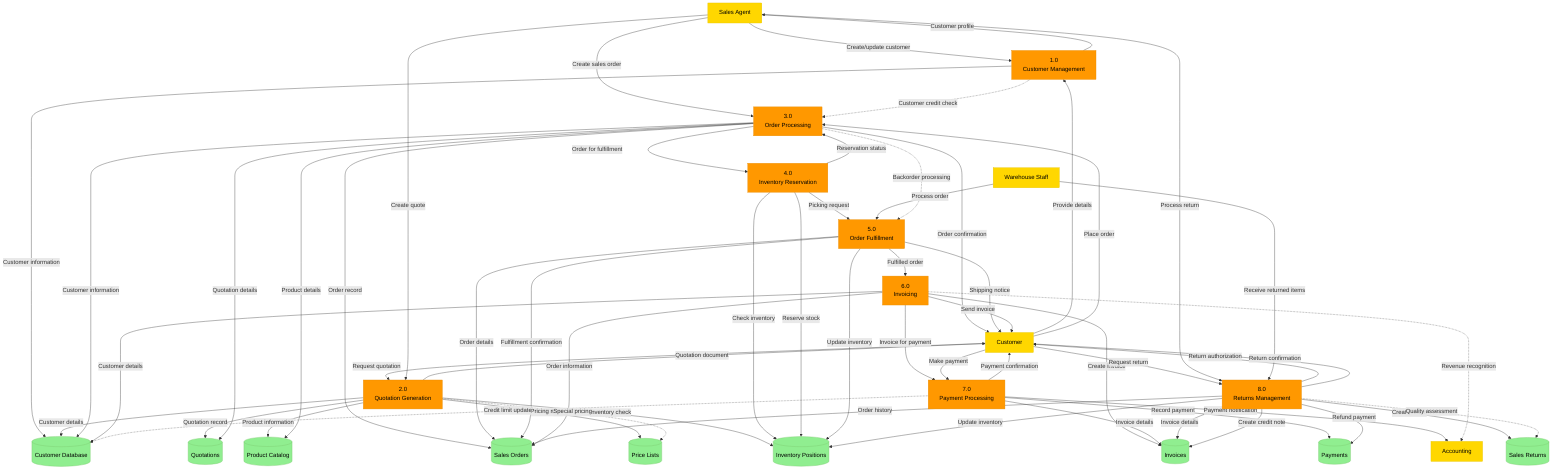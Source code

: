 flowchart TD
    %% External entities
    SA[Sales Agent]:::external
    CU[Customer]:::external
    WS[Warehouse Staff]:::external
    AC[Accounting]:::external
    
    %% Processes
    P1[1.0\nCustomer Management]:::process_sales
    P2[2.0\nQuotation Generation]:::process_sales
    P3[3.0\nOrder Processing]:::process_sales
    P4[4.0\nInventory Reservation]:::process_sales
    P5[5.0\nOrder Fulfillment]:::process_sales
    P6[6.0\nInvoicing]:::process_sales
    P7[7.0\nPayment Processing]:::process_sales
    P8[8.0\nReturns Management]:::process_sales
    
    %% Data stores
    DS1[(Customer Database)]:::datastore
    DS2[(Quotations)]:::datastore
    DS3[(Sales Orders)]:::datastore
    DS4[(Product Catalog)]:::datastore
    DS5[(Inventory Positions)]:::datastore
    DS6[(Invoices)]:::datastore
    DS7[(Payments)]:::datastore
    DS8[(Price Lists)]:::datastore
    DS9[(Sales Returns)]:::datastore
    
    %% Data flows
    %% Customer management flow
    SA -->|Create/update customer| P1
    CU -->|Provide details| P1
    P1 -->|Customer information| DS1
    P1 -->|Customer profile| SA
    
    %% Quotation flow
    CU -->|Request quotation| P2
    SA -->|Create quote| P2
    P2 -->|Customer details| DS1
    P2 -->|Product information| DS4
    P2 -->|Pricing rules| DS8
    P2 -->|Inventory check| DS5
    P2 -->|Quotation record| DS2
    P2 -->|Quotation document| CU
    
    %% Order processing flow
    CU -->|Place order| P3
    SA -->|Create sales order| P3
    P3 -->|Customer information| DS1
    P3 -->|Quotation details| DS2
    P3 -->|Product details| DS4
    P3 -->|Order record| DS3
    P3 -->|Order confirmation| CU
    P3 -->|Order for fulfillment| P4
    
    %% Inventory reservation flow
    P4 -->|Check inventory| DS5
    P4 -->|Reserve stock| DS5
    P4 -->|Reservation status| P3
    P4 -->|Picking request| P5
    
    %% Order fulfillment flow
    WS -->|Process order| P5
    P5 -->|Order details| DS3
    P5 -->|Update inventory| DS5
    P5 -->|Fulfillment confirmation| DS3
    P5 -->|Shipping notice| CU
    P5 -->|Fulfilled order| P6
    
    %% Invoicing flow
    P6 -->|Order information| DS3
    P6 -->|Customer details| DS1
    P6 -->|Create invoice| DS6
    P6 -->|Send invoice| CU
    P6 -->|Invoice for payment| P7
    
    %% Payment processing flow
    CU -->|Make payment| P7
    P7 -->|Invoice details| DS6
    P7 -->|Record payment| DS7
    P7 -->|Payment confirmation| CU
    P7 -->|Payment notification| AC
    
    %% Returns management flow
    CU -->|Request return| P8
    SA -->|Process return| P8
    P8 -->|Order history| DS3
    P8 -->|Invoice details| DS6
    P8 -->|Create return| DS9
    P8 -->|Return authorization| CU
    WS -->|Receive returned items| P8
    P8 -->|Update inventory| DS5
    P8 -->|Create credit note| DS6
    P8 -->|Refund payment| DS7
    P8 -->|Return confirmation| CU
    
    %% Optional connections
    P1 -.->|Customer credit check| P3
    P2 -.->|Special pricing| DS8
    P3 -.->|Backorder processing| P5
    P6 -.->|Revenue recognition| AC
    P7 -.->|Credit limit update| DS1
    P8 -.->|Quality assessment| DS9
    
    %% Styles
    classDef external fill:#FFD700,stroke:#E6C300,color:black
    classDef process_sales fill:#FF9800,stroke:#E68A00,color:black
    classDef datastore fill:#90EE90,stroke:#7BC96F,color:black